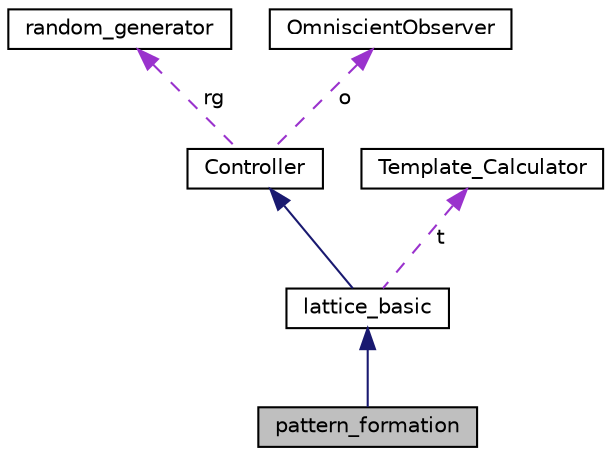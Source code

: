 digraph "pattern_formation"
{
 // LATEX_PDF_SIZE
  edge [fontname="Helvetica",fontsize="10",labelfontname="Helvetica",labelfontsize="10"];
  node [fontname="Helvetica",fontsize="10",shape=record];
  Node1 [label="pattern_formation",height=0.2,width=0.4,color="black", fillcolor="grey75", style="filled", fontcolor="black",tooltip=" "];
  Node2 -> Node1 [dir="back",color="midnightblue",fontsize="10",style="solid"];
  Node2 [label="lattice_basic",height=0.2,width=0.4,color="black", fillcolor="white", style="filled",URL="$classlattice__basic.html",tooltip=" "];
  Node3 -> Node2 [dir="back",color="midnightblue",fontsize="10",style="solid"];
  Node3 [label="Controller",height=0.2,width=0.4,color="black", fillcolor="white", style="filled",URL="$classController.html",tooltip=" "];
  Node4 -> Node3 [dir="back",color="darkorchid3",fontsize="10",style="dashed",label=" rg" ];
  Node4 [label="random_generator",height=0.2,width=0.4,color="black", fillcolor="white", style="filled",URL="$classrandom__generator.html",tooltip=" "];
  Node5 -> Node3 [dir="back",color="darkorchid3",fontsize="10",style="dashed",label=" o" ];
  Node5 [label="OmniscientObserver",height=0.2,width=0.4,color="black", fillcolor="white", style="filled",URL="$classOmniscientObserver.html",tooltip=" "];
  Node6 -> Node2 [dir="back",color="darkorchid3",fontsize="10",style="dashed",label=" t" ];
  Node6 [label="Template_Calculator",height=0.2,width=0.4,color="black", fillcolor="white", style="filled",URL="$classTemplate__Calculator.html",tooltip=" "];
}
